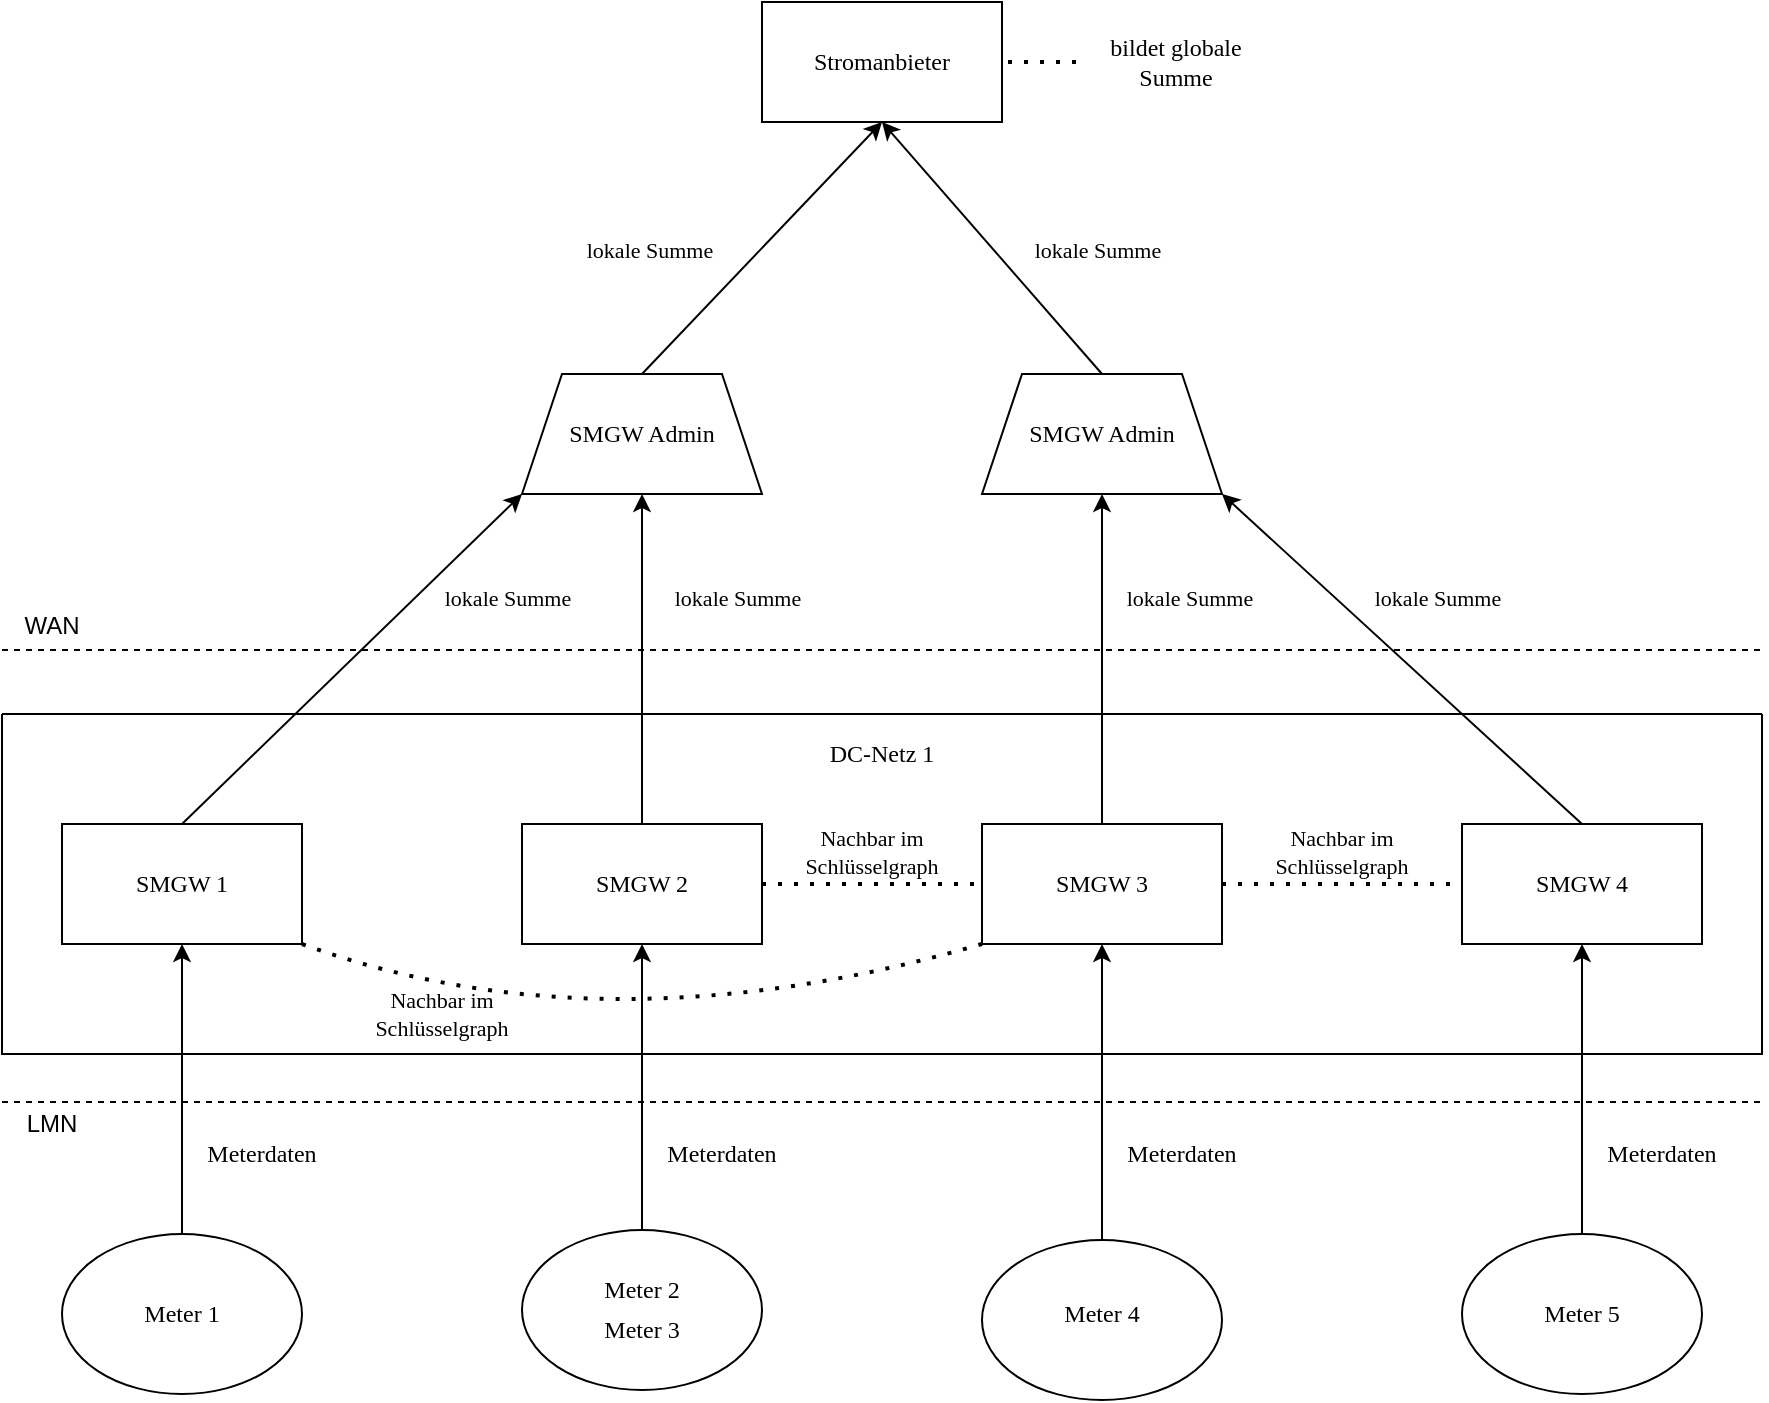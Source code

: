 <mxfile version="14.9.9" type="device"><diagram id="lxxhEzNC9P-aE_ZThyPl" name="Page-1"><mxGraphModel dx="1355" dy="1962" grid="0" gridSize="10" guides="1" tooltips="1" connect="1" arrows="1" fold="1" page="1" pageScale="1" pageWidth="827" pageHeight="1169" math="0" shadow="0"><root><mxCell id="0"/><mxCell id="1" parent="0"/><mxCell id="DpXC3ji6uC--nK05X54n-32" value="" style="endArrow=classic;html=1;fontFamily=Verdana;fontSize=11;entryX=0.5;entryY=1;entryDx=0;entryDy=0;exitX=0.5;exitY=0;exitDx=0;exitDy=0;rounded=0;" parent="1" source="DpXC3ji6uC--nK05X54n-6" target="DpXC3ji6uC--nK05X54n-31" edge="1"><mxGeometry width="50" height="50" relative="1" as="geometry"><mxPoint x="366" y="401" as="sourcePoint"/><mxPoint x="416" y="351" as="targetPoint"/><Array as="points"/></mxGeometry></mxCell><mxCell id="DpXC3ji6uC--nK05X54n-4" value="" style="swimlane;startSize=0;fontFamily=Verdana;" parent="1" vertex="1"><mxGeometry x="110" y="340" width="880" height="170" as="geometry"/></mxCell><mxCell id="DpXC3ji6uC--nK05X54n-5" value="SMGW 1" style="rounded=0;whiteSpace=wrap;html=1;fontFamily=Verdana;" parent="DpXC3ji6uC--nK05X54n-4" vertex="1"><mxGeometry x="30" y="55" width="120" height="60" as="geometry"/></mxCell><mxCell id="DpXC3ji6uC--nK05X54n-6" value="SMGW 2" style="rounded=0;whiteSpace=wrap;html=1;fontFamily=Verdana;" parent="DpXC3ji6uC--nK05X54n-4" vertex="1"><mxGeometry x="260" y="55" width="120" height="60" as="geometry"/></mxCell><mxCell id="DpXC3ji6uC--nK05X54n-7" value="SMGW 3" style="rounded=0;whiteSpace=wrap;html=1;fontFamily=Verdana;" parent="DpXC3ji6uC--nK05X54n-4" vertex="1"><mxGeometry x="490" y="55" width="120" height="60" as="geometry"/></mxCell><mxCell id="DpXC3ji6uC--nK05X54n-25" value="" style="endArrow=none;dashed=1;html=1;dashPattern=1 3;strokeWidth=2;fontFamily=Verdana;exitX=1;exitY=0.5;exitDx=0;exitDy=0;entryX=0;entryY=0.5;entryDx=0;entryDy=0;" parent="DpXC3ji6uC--nK05X54n-4" source="DpXC3ji6uC--nK05X54n-6" target="DpXC3ji6uC--nK05X54n-7" edge="1"><mxGeometry width="50" height="50" relative="1" as="geometry"><mxPoint x="181" y="95" as="sourcePoint"/><mxPoint x="255" y="95" as="targetPoint"/></mxGeometry></mxCell><mxCell id="DpXC3ji6uC--nK05X54n-27" value="" style="endArrow=none;dashed=1;html=1;dashPattern=1 3;strokeWidth=2;fontFamily=Verdana;exitX=1;exitY=1;exitDx=0;exitDy=0;entryX=0;entryY=1;entryDx=0;entryDy=0;curved=1;" parent="DpXC3ji6uC--nK05X54n-4" source="DpXC3ji6uC--nK05X54n-5" target="DpXC3ji6uC--nK05X54n-7" edge="1"><mxGeometry width="50" height="50" relative="1" as="geometry"><mxPoint x="251" y="180" as="sourcePoint"/><mxPoint x="301" y="130" as="targetPoint"/><Array as="points"><mxPoint x="301" y="170"/></Array></mxGeometry></mxCell><mxCell id="DpXC3ji6uC--nK05X54n-29" value="Nachbar im Schlüsselgraph" style="text;html=1;strokeColor=none;fillColor=none;align=center;verticalAlign=middle;whiteSpace=wrap;rounded=0;fontFamily=Verdana;fontSize=11;" parent="DpXC3ji6uC--nK05X54n-4" vertex="1"><mxGeometry x="395" y="59" width="80" height="20" as="geometry"/></mxCell><mxCell id="DpXC3ji6uC--nK05X54n-8" value="DC-Netz 1" style="text;html=1;strokeColor=none;fillColor=none;align=center;verticalAlign=middle;whiteSpace=wrap;rounded=0;fontFamily=Verdana;" parent="DpXC3ji6uC--nK05X54n-4" vertex="1"><mxGeometry x="403" y="10" width="74" height="20" as="geometry"/></mxCell><mxCell id="YM8I1388-ZNekzLJzlRn-6" value="SMGW 4" style="rounded=0;whiteSpace=wrap;html=1;fontFamily=Verdana;" vertex="1" parent="DpXC3ji6uC--nK05X54n-4"><mxGeometry x="730" y="55" width="120" height="60" as="geometry"/></mxCell><mxCell id="YM8I1388-ZNekzLJzlRn-7" value="" style="endArrow=none;dashed=1;html=1;dashPattern=1 3;strokeWidth=2;fontFamily=Verdana;entryX=0;entryY=0.5;entryDx=0;entryDy=0;exitX=1;exitY=0.5;exitDx=0;exitDy=0;" edge="1" parent="DpXC3ji6uC--nK05X54n-4" source="DpXC3ji6uC--nK05X54n-7" target="YM8I1388-ZNekzLJzlRn-6"><mxGeometry width="50" height="50" relative="1" as="geometry"><mxPoint x="613" y="85" as="sourcePoint"/><mxPoint x="696" y="87" as="targetPoint"/></mxGeometry></mxCell><mxCell id="YM8I1388-ZNekzLJzlRn-12" value="Nachbar im Schlüsselgraph" style="text;html=1;strokeColor=none;fillColor=none;align=center;verticalAlign=middle;whiteSpace=wrap;rounded=0;fontFamily=Verdana;fontSize=11;" vertex="1" parent="DpXC3ji6uC--nK05X54n-4"><mxGeometry x="630" y="59" width="80" height="20" as="geometry"/></mxCell><mxCell id="DpXC3ji6uC--nK05X54n-9" value="" style="endArrow=classic;html=1;fontFamily=Verdana;entryX=0.5;entryY=1;entryDx=0;entryDy=0;exitX=0.5;exitY=0;exitDx=0;exitDy=0;" parent="1" source="DpXC3ji6uC--nK05X54n-16" target="DpXC3ji6uC--nK05X54n-5" edge="1"><mxGeometry width="50" height="50" relative="1" as="geometry"><mxPoint x="220" y="600" as="sourcePoint"/><mxPoint x="400" y="590" as="targetPoint"/></mxGeometry></mxCell><mxCell id="DpXC3ji6uC--nK05X54n-10" value="" style="endArrow=classic;html=1;fontFamily=Verdana;entryX=0.5;entryY=1;entryDx=0;entryDy=0;exitX=0.5;exitY=0;exitDx=0;exitDy=0;" parent="1" target="DpXC3ji6uC--nK05X54n-6" edge="1" source="DpXC3ji6uC--nK05X54n-17"><mxGeometry width="50" height="50" relative="1" as="geometry"><mxPoint x="414" y="600" as="sourcePoint"/><mxPoint x="400" y="590" as="targetPoint"/></mxGeometry></mxCell><mxCell id="DpXC3ji6uC--nK05X54n-12" value="" style="endArrow=classic;html=1;fontFamily=Verdana;entryX=0.5;entryY=1;entryDx=0;entryDy=0;exitX=0.5;exitY=0;exitDx=0;exitDy=0;" parent="1" source="DpXC3ji6uC--nK05X54n-18" target="DpXC3ji6uC--nK05X54n-7" edge="1"><mxGeometry width="50" height="50" relative="1" as="geometry"><mxPoint x="610" y="600" as="sourcePoint"/><mxPoint x="400" y="590" as="targetPoint"/></mxGeometry></mxCell><mxCell id="DpXC3ji6uC--nK05X54n-13" value="Meterdaten" style="text;html=1;strokeColor=none;fillColor=none;align=center;verticalAlign=middle;whiteSpace=wrap;rounded=0;fontFamily=Verdana;" parent="1" vertex="1"><mxGeometry x="190" y="550" width="100" height="20" as="geometry"/></mxCell><mxCell id="DpXC3ji6uC--nK05X54n-14" value="Meterdaten" style="text;html=1;strokeColor=none;fillColor=none;align=center;verticalAlign=middle;whiteSpace=wrap;rounded=0;fontFamily=Verdana;" parent="1" vertex="1"><mxGeometry x="420" y="550" width="100" height="20" as="geometry"/></mxCell><mxCell id="DpXC3ji6uC--nK05X54n-15" value="Meterdaten" style="text;html=1;strokeColor=none;fillColor=none;align=center;verticalAlign=middle;whiteSpace=wrap;rounded=0;fontFamily=Verdana;" parent="1" vertex="1"><mxGeometry x="650" y="550" width="100" height="20" as="geometry"/></mxCell><mxCell id="DpXC3ji6uC--nK05X54n-16" value="" style="ellipse;whiteSpace=wrap;html=1;fontFamily=Verdana;" parent="1" vertex="1"><mxGeometry x="140" y="600" width="120" height="80" as="geometry"/></mxCell><mxCell id="DpXC3ji6uC--nK05X54n-17" value="" style="ellipse;whiteSpace=wrap;html=1;fontFamily=Verdana;" parent="1" vertex="1"><mxGeometry x="370" y="598" width="120" height="80" as="geometry"/></mxCell><mxCell id="DpXC3ji6uC--nK05X54n-18" value="" style="ellipse;whiteSpace=wrap;html=1;fontFamily=Verdana;" parent="1" vertex="1"><mxGeometry x="600" y="603" width="120" height="80" as="geometry"/></mxCell><mxCell id="DpXC3ji6uC--nK05X54n-19" value="Meter 2" style="text;html=1;strokeColor=none;fillColor=none;align=center;verticalAlign=middle;whiteSpace=wrap;rounded=0;fontFamily=Verdana;" parent="1" vertex="1"><mxGeometry x="395" y="618" width="70" height="20" as="geometry"/></mxCell><mxCell id="DpXC3ji6uC--nK05X54n-20" value="Meter 1" style="text;html=1;strokeColor=none;fillColor=none;align=center;verticalAlign=middle;whiteSpace=wrap;rounded=0;fontFamily=Verdana;" parent="1" vertex="1"><mxGeometry x="170" y="630" width="60" height="20" as="geometry"/></mxCell><mxCell id="DpXC3ji6uC--nK05X54n-22" value="Meter 3" style="text;html=1;strokeColor=none;fillColor=none;align=center;verticalAlign=middle;whiteSpace=wrap;rounded=0;fontFamily=Verdana;" parent="1" vertex="1"><mxGeometry x="400" y="638" width="60" height="20" as="geometry"/></mxCell><mxCell id="DpXC3ji6uC--nK05X54n-23" value="Meter 4" style="text;html=1;strokeColor=none;fillColor=none;align=center;verticalAlign=middle;whiteSpace=wrap;rounded=0;fontFamily=Verdana;" parent="1" vertex="1"><mxGeometry x="630" y="630" width="60" height="20" as="geometry"/></mxCell><mxCell id="DpXC3ji6uC--nK05X54n-28" value="Nachbar im Schlüsselgraph" style="text;html=1;strokeColor=none;fillColor=none;align=center;verticalAlign=middle;whiteSpace=wrap;rounded=0;fontFamily=Verdana;fontSize=11;" parent="1" vertex="1"><mxGeometry x="290" y="480" width="80" height="20" as="geometry"/></mxCell><mxCell id="DpXC3ji6uC--nK05X54n-30" value="" style="endArrow=classic;html=1;fontFamily=Verdana;fontSize=11;exitX=0.5;exitY=0;exitDx=0;exitDy=0;entryX=0;entryY=1;entryDx=0;entryDy=0;" parent="1" source="DpXC3ji6uC--nK05X54n-5" target="DpXC3ji6uC--nK05X54n-31" edge="1"><mxGeometry width="50" height="50" relative="1" as="geometry"><mxPoint x="370" y="400" as="sourcePoint"/><mxPoint x="362" y="239" as="targetPoint"/></mxGeometry></mxCell><mxCell id="DpXC3ji6uC--nK05X54n-31" value="" style="shape=trapezoid;perimeter=trapezoidPerimeter;whiteSpace=wrap;html=1;fixedSize=1;fontFamily=Verdana;fontSize=11;" parent="1" vertex="1"><mxGeometry x="370" y="170" width="120" height="60" as="geometry"/></mxCell><mxCell id="DpXC3ji6uC--nK05X54n-33" value="lokale Summe" style="text;html=1;strokeColor=none;fillColor=none;align=center;verticalAlign=middle;whiteSpace=wrap;rounded=0;fontFamily=Verdana;fontSize=11;" parent="1" vertex="1"><mxGeometry x="321" y="272" width="84" height="20" as="geometry"/></mxCell><mxCell id="DpXC3ji6uC--nK05X54n-34" value="lokale Summe" style="text;html=1;strokeColor=none;fillColor=none;align=center;verticalAlign=middle;whiteSpace=wrap;rounded=0;fontFamily=Verdana;fontSize=11;" parent="1" vertex="1"><mxGeometry x="436" y="272" width="84" height="20" as="geometry"/></mxCell><mxCell id="DpXC3ji6uC--nK05X54n-36" value="" style="shape=trapezoid;perimeter=trapezoidPerimeter;whiteSpace=wrap;html=1;fixedSize=1;fontFamily=Verdana;fontSize=11;" parent="1" vertex="1"><mxGeometry x="600" y="170" width="120" height="60" as="geometry"/></mxCell><mxCell id="DpXC3ji6uC--nK05X54n-37" value="&lt;font style=&quot;font-size: 12px;&quot;&gt;SMGW Admin&lt;/font&gt;" style="text;html=1;strokeColor=none;fillColor=none;align=center;verticalAlign=middle;whiteSpace=wrap;rounded=0;fontFamily=Verdana;fontSize=12;" parent="1" vertex="1"><mxGeometry x="614.25" y="190" width="91.5" height="20" as="geometry"/></mxCell><mxCell id="DpXC3ji6uC--nK05X54n-38" value="" style="endArrow=classic;html=1;fontFamily=Verdana;fontSize=11;entryX=0.5;entryY=1;entryDx=0;entryDy=0;exitX=0.5;exitY=0;exitDx=0;exitDy=0;" parent="1" source="DpXC3ji6uC--nK05X54n-7" target="DpXC3ji6uC--nK05X54n-36" edge="1"><mxGeometry width="50" height="50" relative="1" as="geometry"><mxPoint x="366" y="401" as="sourcePoint"/><mxPoint x="416" y="351" as="targetPoint"/></mxGeometry></mxCell><mxCell id="DpXC3ji6uC--nK05X54n-39" value="lokale Summe" style="text;html=1;strokeColor=none;fillColor=none;align=center;verticalAlign=middle;whiteSpace=wrap;rounded=0;fontFamily=Verdana;fontSize=11;" parent="1" vertex="1"><mxGeometry x="662" y="272" width="84" height="20" as="geometry"/></mxCell><mxCell id="DpXC3ji6uC--nK05X54n-40" value="&lt;font style=&quot;font-size: 12px&quot;&gt;Stromanbieter&lt;/font&gt;" style="rounded=0;whiteSpace=wrap;html=1;fontFamily=Verdana;fontSize=11;" parent="1" vertex="1"><mxGeometry x="490" y="-16" width="120" height="60" as="geometry"/></mxCell><mxCell id="DpXC3ji6uC--nK05X54n-42" value="" style="endArrow=classic;html=1;fontFamily=Verdana;fontSize=11;entryX=0.5;entryY=1;entryDx=0;entryDy=0;exitX=0.5;exitY=0;exitDx=0;exitDy=0;" parent="1" source="DpXC3ji6uC--nK05X54n-36" target="DpXC3ji6uC--nK05X54n-40" edge="1"><mxGeometry width="50" height="50" relative="1" as="geometry"><mxPoint x="346" y="341" as="sourcePoint"/><mxPoint x="396" y="291" as="targetPoint"/><Array as="points"/></mxGeometry></mxCell><mxCell id="DpXC3ji6uC--nK05X54n-43" value="lokale Summe" style="text;html=1;strokeColor=none;fillColor=none;align=center;verticalAlign=middle;whiteSpace=wrap;rounded=0;fontFamily=Verdana;fontSize=11;" parent="1" vertex="1"><mxGeometry x="391.75" y="98" width="84" height="20" as="geometry"/></mxCell><mxCell id="DpXC3ji6uC--nK05X54n-44" value="lokale Summe" style="text;html=1;strokeColor=none;fillColor=none;align=center;verticalAlign=middle;whiteSpace=wrap;rounded=0;fontFamily=Verdana;fontSize=11;" parent="1" vertex="1"><mxGeometry x="616" y="98" width="84" height="20" as="geometry"/></mxCell><mxCell id="DpXC3ji6uC--nK05X54n-45" value="&lt;font style=&quot;font-size: 12px;&quot;&gt;SMGW Admin&lt;/font&gt;" style="text;html=1;strokeColor=none;fillColor=none;align=center;verticalAlign=middle;whiteSpace=wrap;rounded=0;fontFamily=Verdana;fontSize=12;" parent="1" vertex="1"><mxGeometry x="384.25" y="190" width="91.5" height="20" as="geometry"/></mxCell><mxCell id="DpXC3ji6uC--nK05X54n-46" value="" style="endArrow=none;dashed=1;html=1;dashPattern=1 3;strokeWidth=2;fontFamily=Verdana;fontSize=12;" parent="1" edge="1"><mxGeometry width="50" height="50" relative="1" as="geometry"><mxPoint x="613" y="14" as="sourcePoint"/><mxPoint x="653" y="14" as="targetPoint"/></mxGeometry></mxCell><mxCell id="DpXC3ji6uC--nK05X54n-47" value="bildet globale Summe" style="text;html=1;strokeColor=none;fillColor=none;align=center;verticalAlign=middle;whiteSpace=wrap;rounded=0;fontFamily=Verdana;fontSize=12;" parent="1" vertex="1"><mxGeometry x="648" y="4" width="98" height="20" as="geometry"/></mxCell><mxCell id="YM8I1388-ZNekzLJzlRn-1" value="" style="endArrow=none;html=1;dashed=1;" edge="1" parent="1"><mxGeometry width="50" height="50" relative="1" as="geometry"><mxPoint x="110" y="534" as="sourcePoint"/><mxPoint x="991" y="534" as="targetPoint"/></mxGeometry></mxCell><mxCell id="YM8I1388-ZNekzLJzlRn-2" value="LMN" style="text;html=1;strokeColor=none;fillColor=none;align=center;verticalAlign=middle;whiteSpace=wrap;rounded=0;" vertex="1" parent="1"><mxGeometry x="115" y="535" width="40" height="20" as="geometry"/></mxCell><mxCell id="YM8I1388-ZNekzLJzlRn-3" value="" style="endArrow=none;html=1;dashed=1;" edge="1" parent="1"><mxGeometry width="50" height="50" relative="1" as="geometry"><mxPoint x="110" y="308" as="sourcePoint"/><mxPoint x="991" y="308" as="targetPoint"/></mxGeometry></mxCell><mxCell id="YM8I1388-ZNekzLJzlRn-4" value="WAN" style="text;html=1;strokeColor=none;fillColor=none;align=center;verticalAlign=middle;whiteSpace=wrap;rounded=0;" vertex="1" parent="1"><mxGeometry x="115" y="286" width="40" height="20" as="geometry"/></mxCell><mxCell id="YM8I1388-ZNekzLJzlRn-8" value="" style="ellipse;whiteSpace=wrap;html=1;fontFamily=Verdana;" vertex="1" parent="1"><mxGeometry x="840" y="600" width="120" height="80" as="geometry"/></mxCell><mxCell id="YM8I1388-ZNekzLJzlRn-9" value="Meter 5" style="text;html=1;strokeColor=none;fillColor=none;align=center;verticalAlign=middle;whiteSpace=wrap;rounded=0;fontFamily=Verdana;" vertex="1" parent="1"><mxGeometry x="870" y="630" width="60" height="20" as="geometry"/></mxCell><mxCell id="YM8I1388-ZNekzLJzlRn-10" value="" style="endArrow=classic;html=1;fontFamily=Verdana;entryX=0.5;entryY=1;entryDx=0;entryDy=0;exitX=0.5;exitY=0;exitDx=0;exitDy=0;" edge="1" parent="1" source="YM8I1388-ZNekzLJzlRn-8" target="YM8I1388-ZNekzLJzlRn-6"><mxGeometry width="50" height="50" relative="1" as="geometry"><mxPoint x="899" y="604" as="sourcePoint"/><mxPoint x="670" y="465" as="targetPoint"/></mxGeometry></mxCell><mxCell id="YM8I1388-ZNekzLJzlRn-11" value="Meterdaten" style="text;html=1;strokeColor=none;fillColor=none;align=center;verticalAlign=middle;whiteSpace=wrap;rounded=0;fontFamily=Verdana;" vertex="1" parent="1"><mxGeometry x="890" y="550" width="100" height="20" as="geometry"/></mxCell><mxCell id="YM8I1388-ZNekzLJzlRn-13" value="" style="endArrow=classic;html=1;entryX=0.5;entryY=1;entryDx=0;entryDy=0;exitX=0.5;exitY=0;exitDx=0;exitDy=0;rounded=0;" edge="1" parent="1" source="DpXC3ji6uC--nK05X54n-31" target="DpXC3ji6uC--nK05X54n-40"><mxGeometry width="50" height="50" relative="1" as="geometry"><mxPoint x="508" y="358" as="sourcePoint"/><mxPoint x="558" y="308" as="targetPoint"/></mxGeometry></mxCell><mxCell id="YM8I1388-ZNekzLJzlRn-15" value="" style="endArrow=classic;html=1;entryX=1;entryY=1;entryDx=0;entryDy=0;exitX=0.5;exitY=0;exitDx=0;exitDy=0;" edge="1" parent="1" source="YM8I1388-ZNekzLJzlRn-6" target="DpXC3ji6uC--nK05X54n-36"><mxGeometry width="50" height="50" relative="1" as="geometry"><mxPoint x="508" y="358" as="sourcePoint"/><mxPoint x="558" y="308" as="targetPoint"/></mxGeometry></mxCell><mxCell id="YM8I1388-ZNekzLJzlRn-16" value="lokale Summe" style="text;html=1;strokeColor=none;fillColor=none;align=center;verticalAlign=middle;whiteSpace=wrap;rounded=0;fontFamily=Verdana;fontSize=11;" vertex="1" parent="1"><mxGeometry x="786" y="272" width="84" height="20" as="geometry"/></mxCell></root></mxGraphModel></diagram></mxfile>